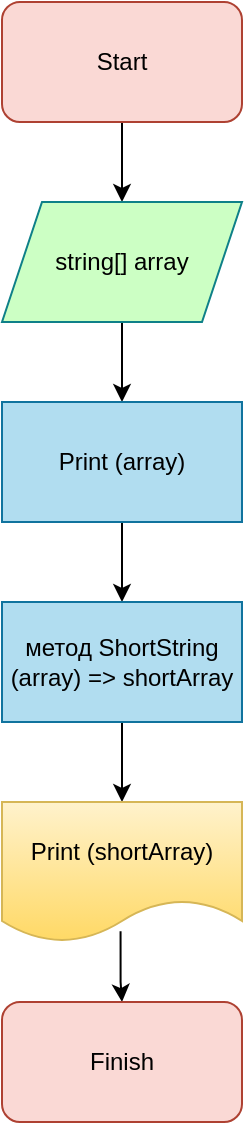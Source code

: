 <mxfile version="18.1.3" type="device"><diagram id="BIL4D7XGkFXwafPooNEc" name="Page-1"><mxGraphModel dx="782" dy="539" grid="1" gridSize="10" guides="1" tooltips="1" connect="1" arrows="1" fold="1" page="1" pageScale="1" pageWidth="827" pageHeight="1169" math="0" shadow="0"><root><mxCell id="0"/><mxCell id="1" parent="0"/><mxCell id="H3ebkKrksv6AVb67kxIr-8" style="edgeStyle=orthogonalEdgeStyle;rounded=0;orthogonalLoop=1;jettySize=auto;html=1;exitX=0.5;exitY=1;exitDx=0;exitDy=0;entryX=0.5;entryY=0;entryDx=0;entryDy=0;" edge="1" parent="1" source="H3ebkKrksv6AVb67kxIr-1" target="H3ebkKrksv6AVb67kxIr-3"><mxGeometry relative="1" as="geometry"/></mxCell><mxCell id="H3ebkKrksv6AVb67kxIr-1" value="Start" style="rounded=1;whiteSpace=wrap;html=1;fillColor=#fad9d5;strokeColor=#ae4132;" vertex="1" parent="1"><mxGeometry x="320" y="20" width="120" height="60" as="geometry"/></mxCell><mxCell id="H3ebkKrksv6AVb67kxIr-9" style="edgeStyle=orthogonalEdgeStyle;rounded=0;orthogonalLoop=1;jettySize=auto;html=1;exitX=0.5;exitY=1;exitDx=0;exitDy=0;entryX=0.5;entryY=0;entryDx=0;entryDy=0;" edge="1" parent="1" source="H3ebkKrksv6AVb67kxIr-3" target="H3ebkKrksv6AVb67kxIr-4"><mxGeometry relative="1" as="geometry"/></mxCell><mxCell id="H3ebkKrksv6AVb67kxIr-3" value="string[] array" style="shape=parallelogram;perimeter=parallelogramPerimeter;whiteSpace=wrap;html=1;fixedSize=1;rounded=0;labelBackgroundColor=none;fontFamily=Helvetica;fontSize=12;fontColor=#000000;strokeColor=#0e8088;fillColor=#CCFFC4;" vertex="1" parent="1"><mxGeometry x="320" y="120" width="120" height="60" as="geometry"/></mxCell><mxCell id="H3ebkKrksv6AVb67kxIr-10" style="edgeStyle=orthogonalEdgeStyle;rounded=0;orthogonalLoop=1;jettySize=auto;html=1;exitX=0.5;exitY=1;exitDx=0;exitDy=0;entryX=0.5;entryY=0;entryDx=0;entryDy=0;" edge="1" parent="1" source="H3ebkKrksv6AVb67kxIr-4" target="H3ebkKrksv6AVb67kxIr-5"><mxGeometry relative="1" as="geometry"/></mxCell><mxCell id="H3ebkKrksv6AVb67kxIr-4" value="Print (array)" style="rounded=0;whiteSpace=wrap;html=1;fillColor=#b1ddf0;strokeColor=#10739e;" vertex="1" parent="1"><mxGeometry x="320" y="220" width="120" height="60" as="geometry"/></mxCell><mxCell id="H3ebkKrksv6AVb67kxIr-11" style="edgeStyle=orthogonalEdgeStyle;rounded=0;orthogonalLoop=1;jettySize=auto;html=1;exitX=0.5;exitY=1;exitDx=0;exitDy=0;entryX=0.5;entryY=0;entryDx=0;entryDy=0;" edge="1" parent="1" source="H3ebkKrksv6AVb67kxIr-5" target="H3ebkKrksv6AVb67kxIr-6"><mxGeometry relative="1" as="geometry"/></mxCell><mxCell id="H3ebkKrksv6AVb67kxIr-5" value="метод ShortString (array) =&amp;gt; shortArray" style="rounded=0;whiteSpace=wrap;html=1;fillColor=#b1ddf0;strokeColor=#10739e;" vertex="1" parent="1"><mxGeometry x="320" y="320" width="120" height="60" as="geometry"/></mxCell><mxCell id="H3ebkKrksv6AVb67kxIr-13" value="" style="edgeStyle=orthogonalEdgeStyle;rounded=0;orthogonalLoop=1;jettySize=auto;html=1;exitX=0.494;exitY=0.924;exitDx=0;exitDy=0;exitPerimeter=0;" edge="1" parent="1" source="H3ebkKrksv6AVb67kxIr-6" target="H3ebkKrksv6AVb67kxIr-7"><mxGeometry relative="1" as="geometry"/></mxCell><mxCell id="H3ebkKrksv6AVb67kxIr-6" value="Print (shortArray)" style="shape=document;whiteSpace=wrap;html=1;boundedLbl=1;fillColor=#fff2cc;strokeColor=#d6b656;gradientColor=#ffd966;" vertex="1" parent="1"><mxGeometry x="320" y="420" width="120" height="70" as="geometry"/></mxCell><mxCell id="H3ebkKrksv6AVb67kxIr-7" value="Finish" style="rounded=1;whiteSpace=wrap;html=1;fillColor=#fad9d5;strokeColor=#ae4132;" vertex="1" parent="1"><mxGeometry x="320" y="520" width="120" height="60" as="geometry"/></mxCell></root></mxGraphModel></diagram></mxfile>